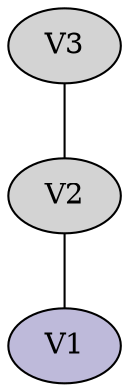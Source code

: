 graph colored {
node [style=filled colorscheme="set312"];
V2--V1;
V3--V2;
V1[fillcolor="2"];
V1[fillcolor="3"];
}